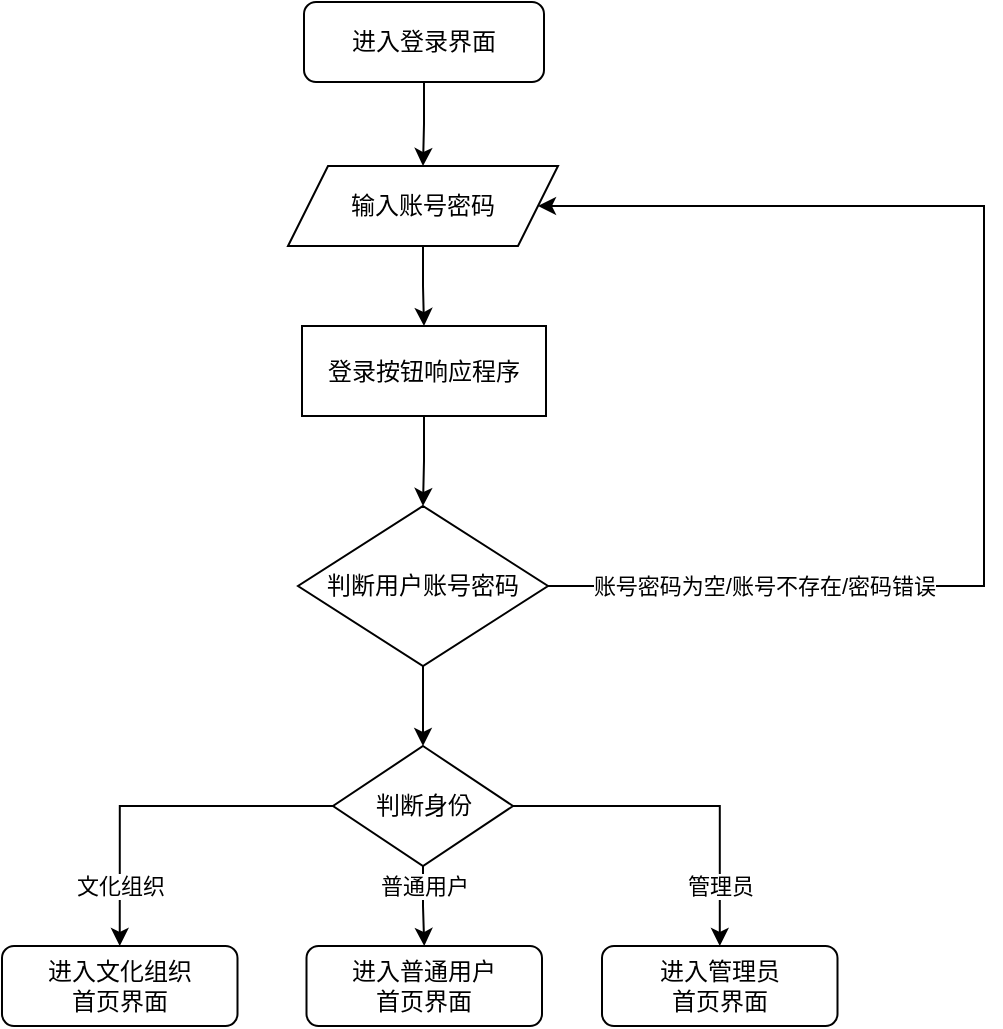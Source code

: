<mxfile version="20.5.3" type="device"><diagram id="C5RBs43oDa-KdzZeNtuy" name="Page-1"><mxGraphModel dx="975" dy="475" grid="1" gridSize="10" guides="1" tooltips="1" connect="1" arrows="1" fold="1" page="1" pageScale="1" pageWidth="827" pageHeight="1169" math="0" shadow="0"><root><mxCell id="WIyWlLk6GJQsqaUBKTNV-0"/><mxCell id="WIyWlLk6GJQsqaUBKTNV-1" parent="WIyWlLk6GJQsqaUBKTNV-0"/><mxCell id="z2XDC9NGcTYhZocQAZ66-3" style="edgeStyle=orthogonalEdgeStyle;rounded=0;orthogonalLoop=1;jettySize=auto;html=1;entryX=0.5;entryY=0;entryDx=0;entryDy=0;" parent="WIyWlLk6GJQsqaUBKTNV-1" source="WIyWlLk6GJQsqaUBKTNV-3" target="z2XDC9NGcTYhZocQAZ66-2" edge="1"><mxGeometry relative="1" as="geometry"/></mxCell><mxCell id="WIyWlLk6GJQsqaUBKTNV-3" value="进入登录界面" style="rounded=1;whiteSpace=wrap;html=1;fontSize=12;glass=0;strokeWidth=1;shadow=0;" parent="WIyWlLk6GJQsqaUBKTNV-1" vertex="1"><mxGeometry x="181" y="38" width="120" height="40" as="geometry"/></mxCell><mxCell id="ZX_wN-DLNh4iQuBCFwuO-0" style="edgeStyle=orthogonalEdgeStyle;rounded=0;orthogonalLoop=1;jettySize=auto;html=1;entryX=0.5;entryY=0;entryDx=0;entryDy=0;" parent="WIyWlLk6GJQsqaUBKTNV-1" source="z2XDC9NGcTYhZocQAZ66-2" target="z2XDC9NGcTYhZocQAZ66-21" edge="1"><mxGeometry relative="1" as="geometry"/></mxCell><mxCell id="z2XDC9NGcTYhZocQAZ66-2" value="输入账号密码" style="shape=parallelogram;perimeter=parallelogramPerimeter;whiteSpace=wrap;html=1;fixedSize=1;" parent="WIyWlLk6GJQsqaUBKTNV-1" vertex="1"><mxGeometry x="173" y="120" width="135" height="40" as="geometry"/></mxCell><mxCell id="z2XDC9NGcTYhZocQAZ66-6" style="edgeStyle=orthogonalEdgeStyle;rounded=0;orthogonalLoop=1;jettySize=auto;html=1;entryX=1;entryY=0.5;entryDx=0;entryDy=0;exitX=1;exitY=0.5;exitDx=0;exitDy=0;" parent="WIyWlLk6GJQsqaUBKTNV-1" source="z2XDC9NGcTYhZocQAZ66-4" target="z2XDC9NGcTYhZocQAZ66-2" edge="1"><mxGeometry relative="1" as="geometry"><Array as="points"><mxPoint x="521" y="330"/><mxPoint x="521" y="140"/></Array></mxGeometry></mxCell><mxCell id="z2XDC9NGcTYhZocQAZ66-7" value="账号密码为空/账号不存在/密码错误" style="edgeLabel;html=1;align=center;verticalAlign=middle;resizable=0;points=[];" parent="z2XDC9NGcTYhZocQAZ66-6" vertex="1" connectable="0"><mxGeometry x="-0.808" y="3" relative="1" as="geometry"><mxPoint x="47" y="3" as="offset"/></mxGeometry></mxCell><mxCell id="ZX_wN-DLNh4iQuBCFwuO-4" style="edgeStyle=orthogonalEdgeStyle;rounded=0;orthogonalLoop=1;jettySize=auto;html=1;entryX=0.5;entryY=0;entryDx=0;entryDy=0;" parent="WIyWlLk6GJQsqaUBKTNV-1" source="z2XDC9NGcTYhZocQAZ66-4" target="ZX_wN-DLNh4iQuBCFwuO-3" edge="1"><mxGeometry relative="1" as="geometry"/></mxCell><mxCell id="z2XDC9NGcTYhZocQAZ66-4" value="判断用户账号密码" style="rhombus;whiteSpace=wrap;html=1;" parent="WIyWlLk6GJQsqaUBKTNV-1" vertex="1"><mxGeometry x="178" y="290" width="125" height="80" as="geometry"/></mxCell><mxCell id="ZX_wN-DLNh4iQuBCFwuO-1" style="edgeStyle=orthogonalEdgeStyle;rounded=0;orthogonalLoop=1;jettySize=auto;html=1;entryX=0.5;entryY=0;entryDx=0;entryDy=0;" parent="WIyWlLk6GJQsqaUBKTNV-1" source="z2XDC9NGcTYhZocQAZ66-21" target="z2XDC9NGcTYhZocQAZ66-4" edge="1"><mxGeometry relative="1" as="geometry"/></mxCell><mxCell id="z2XDC9NGcTYhZocQAZ66-21" value="登录按钮响应程序" style="rounded=0;whiteSpace=wrap;html=1;" parent="WIyWlLk6GJQsqaUBKTNV-1" vertex="1"><mxGeometry x="180" y="200" width="122" height="45" as="geometry"/></mxCell><mxCell id="N3tj7YURzsgmqVQpoNt6-4" value="进入普通用户&lt;br&gt;首页界面" style="rounded=1;whiteSpace=wrap;html=1;" parent="WIyWlLk6GJQsqaUBKTNV-1" vertex="1"><mxGeometry x="182.25" y="510" width="117.75" height="40" as="geometry"/></mxCell><mxCell id="ZX_wN-DLNh4iQuBCFwuO-5" value="普通用户" style="edgeStyle=orthogonalEdgeStyle;rounded=0;orthogonalLoop=1;jettySize=auto;html=1;entryX=0.5;entryY=0;entryDx=0;entryDy=0;" parent="WIyWlLk6GJQsqaUBKTNV-1" source="ZX_wN-DLNh4iQuBCFwuO-3" target="N3tj7YURzsgmqVQpoNt6-4" edge="1"><mxGeometry x="-0.507" relative="1" as="geometry"><mxPoint as="offset"/></mxGeometry></mxCell><mxCell id="ZX_wN-DLNh4iQuBCFwuO-8" value="文化组织" style="edgeStyle=orthogonalEdgeStyle;rounded=0;orthogonalLoop=1;jettySize=auto;html=1;entryX=0.5;entryY=0;entryDx=0;entryDy=0;" parent="WIyWlLk6GJQsqaUBKTNV-1" source="ZX_wN-DLNh4iQuBCFwuO-3" target="ZX_wN-DLNh4iQuBCFwuO-6" edge="1"><mxGeometry x="0.66" relative="1" as="geometry"><mxPoint as="offset"/></mxGeometry></mxCell><mxCell id="ZX_wN-DLNh4iQuBCFwuO-9" value="管理员" style="edgeStyle=orthogonalEdgeStyle;rounded=0;orthogonalLoop=1;jettySize=auto;html=1;" parent="WIyWlLk6GJQsqaUBKTNV-1" source="ZX_wN-DLNh4iQuBCFwuO-3" target="ZX_wN-DLNh4iQuBCFwuO-7" edge="1"><mxGeometry x="0.654" relative="1" as="geometry"><mxPoint as="offset"/></mxGeometry></mxCell><mxCell id="ZX_wN-DLNh4iQuBCFwuO-3" value="判断身份" style="rhombus;whiteSpace=wrap;html=1;" parent="WIyWlLk6GJQsqaUBKTNV-1" vertex="1"><mxGeometry x="195.5" y="410" width="90" height="60" as="geometry"/></mxCell><mxCell id="ZX_wN-DLNh4iQuBCFwuO-6" value="进入文化组织&lt;br&gt;首页界面" style="rounded=1;whiteSpace=wrap;html=1;" parent="WIyWlLk6GJQsqaUBKTNV-1" vertex="1"><mxGeometry x="30" y="510" width="117.75" height="40" as="geometry"/></mxCell><mxCell id="ZX_wN-DLNh4iQuBCFwuO-7" value="进入管理员&lt;br&gt;首页界面" style="rounded=1;whiteSpace=wrap;html=1;" parent="WIyWlLk6GJQsqaUBKTNV-1" vertex="1"><mxGeometry x="330" y="510" width="117.75" height="40" as="geometry"/></mxCell></root></mxGraphModel></diagram></mxfile>